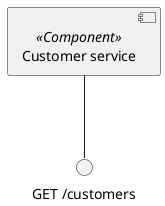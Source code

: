 @startuml certificate-authority-components

!startsub COMPONENT
component "Customer service" as CustomerService <<Component>>
!endsub

!startsub API
interface "GET /customers" as getCustomers

CustomerService --() getCustomers
!endsub

@enduml